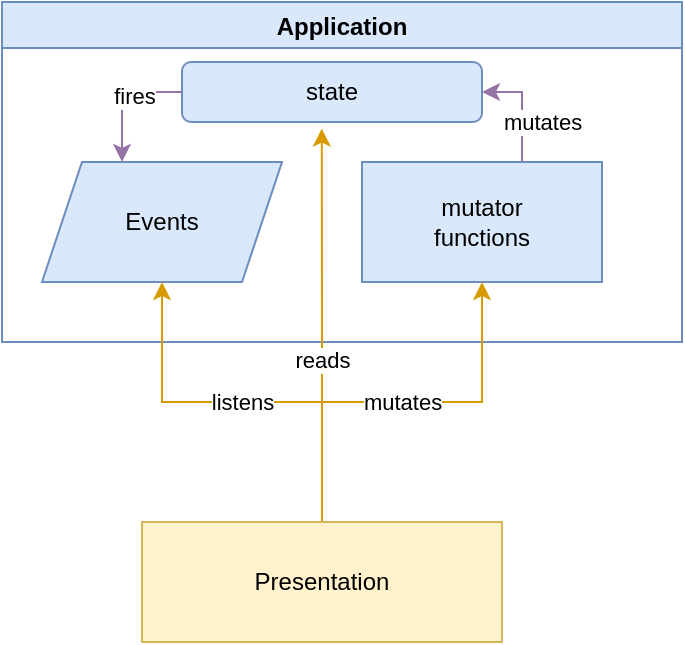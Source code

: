 <mxfile version="14.4.3" type="device"><diagram id="47Qom_9vUvPOJKuvv2HK" name="Page-1"><mxGraphModel dx="749" dy="666" grid="1" gridSize="10" guides="1" tooltips="1" connect="1" arrows="1" fold="1" page="1" pageScale="1" pageWidth="850" pageHeight="1100" math="0" shadow="0"><root><mxCell id="0"/><mxCell id="1" parent="0"/><mxCell id="fvi0Z61pxkGXlhLJ-HzR-3" value="Application" style="swimlane;fillColor=#dae8fc;strokeColor=#6c8ebf;" parent="1" vertex="1"><mxGeometry x="20" y="20" width="340" height="170" as="geometry"/></mxCell><mxCell id="rbM7W_-cpEKYJj4xI81a-4" value="Events" style="shape=parallelogram;perimeter=parallelogramPerimeter;whiteSpace=wrap;html=1;fixedSize=1;fillColor=#dae8fc;strokeColor=#6c8ebf;" vertex="1" parent="fvi0Z61pxkGXlhLJ-HzR-3"><mxGeometry x="20" y="80" width="120" height="60" as="geometry"/></mxCell><mxCell id="rbM7W_-cpEKYJj4xI81a-12" value="mutates" style="edgeStyle=orthogonalEdgeStyle;rounded=0;orthogonalLoop=1;jettySize=auto;html=1;entryX=1;entryY=0.5;entryDx=0;entryDy=0;fillColor=#e1d5e7;strokeColor=#9673a6;" edge="1" parent="fvi0Z61pxkGXlhLJ-HzR-3" source="rbM7W_-cpEKYJj4xI81a-5" target="rbM7W_-cpEKYJj4xI81a-9"><mxGeometry x="-0.273" y="-10" relative="1" as="geometry"><Array as="points"><mxPoint x="260" y="45"/></Array><mxPoint as="offset"/></mxGeometry></mxCell><mxCell id="rbM7W_-cpEKYJj4xI81a-5" value="mutator&lt;br&gt;functions" style="rounded=0;whiteSpace=wrap;html=1;fillColor=#dae8fc;strokeColor=#6c8ebf;" vertex="1" parent="fvi0Z61pxkGXlhLJ-HzR-3"><mxGeometry x="180" y="80" width="120" height="60" as="geometry"/></mxCell><mxCell id="rbM7W_-cpEKYJj4xI81a-14" style="edgeStyle=orthogonalEdgeStyle;rounded=0;orthogonalLoop=1;jettySize=auto;html=1;fillColor=#e1d5e7;strokeColor=#9673a6;" edge="1" parent="fvi0Z61pxkGXlhLJ-HzR-3" source="rbM7W_-cpEKYJj4xI81a-9" target="rbM7W_-cpEKYJj4xI81a-4"><mxGeometry relative="1" as="geometry"><Array as="points"><mxPoint x="60" y="45"/></Array></mxGeometry></mxCell><mxCell id="rbM7W_-cpEKYJj4xI81a-16" value="fires" style="edgeLabel;html=1;align=center;verticalAlign=middle;resizable=0;points=[];" vertex="1" connectable="0" parent="rbM7W_-cpEKYJj4xI81a-14"><mxGeometry x="-0.245" y="2" relative="1" as="geometry"><mxPoint as="offset"/></mxGeometry></mxCell><mxCell id="rbM7W_-cpEKYJj4xI81a-9" value="state" style="rounded=1;whiteSpace=wrap;html=1;fillColor=#dae8fc;strokeColor=#6c8ebf;" vertex="1" parent="fvi0Z61pxkGXlhLJ-HzR-3"><mxGeometry x="90" y="30" width="150" height="30" as="geometry"/></mxCell><mxCell id="rbM7W_-cpEKYJj4xI81a-6" value="listens" style="edgeStyle=orthogonalEdgeStyle;rounded=0;orthogonalLoop=1;jettySize=auto;html=1;fillColor=#ffe6cc;strokeColor=#d79b00;" edge="1" parent="1" source="rbM7W_-cpEKYJj4xI81a-2" target="rbM7W_-cpEKYJj4xI81a-4"><mxGeometry relative="1" as="geometry"/></mxCell><mxCell id="rbM7W_-cpEKYJj4xI81a-7" value="mutates" style="edgeStyle=orthogonalEdgeStyle;rounded=0;orthogonalLoop=1;jettySize=auto;html=1;fillColor=#ffe6cc;strokeColor=#d79b00;" edge="1" parent="1" source="rbM7W_-cpEKYJj4xI81a-2" target="rbM7W_-cpEKYJj4xI81a-5"><mxGeometry relative="1" as="geometry"/></mxCell><mxCell id="rbM7W_-cpEKYJj4xI81a-15" value="reads" style="edgeStyle=orthogonalEdgeStyle;rounded=0;orthogonalLoop=1;jettySize=auto;html=1;entryX=0.466;entryY=1.11;entryDx=0;entryDy=0;entryPerimeter=0;fillColor=#ffe6cc;strokeColor=#d79b00;" edge="1" parent="1" source="rbM7W_-cpEKYJj4xI81a-2" target="rbM7W_-cpEKYJj4xI81a-9"><mxGeometry x="-0.187" relative="1" as="geometry"><mxPoint y="-1" as="offset"/></mxGeometry></mxCell><mxCell id="rbM7W_-cpEKYJj4xI81a-2" value="Presentation" style="rounded=0;whiteSpace=wrap;html=1;fillColor=#fff2cc;strokeColor=#d6b656;" vertex="1" parent="1"><mxGeometry x="90" y="280" width="180" height="60" as="geometry"/></mxCell></root></mxGraphModel></diagram></mxfile>